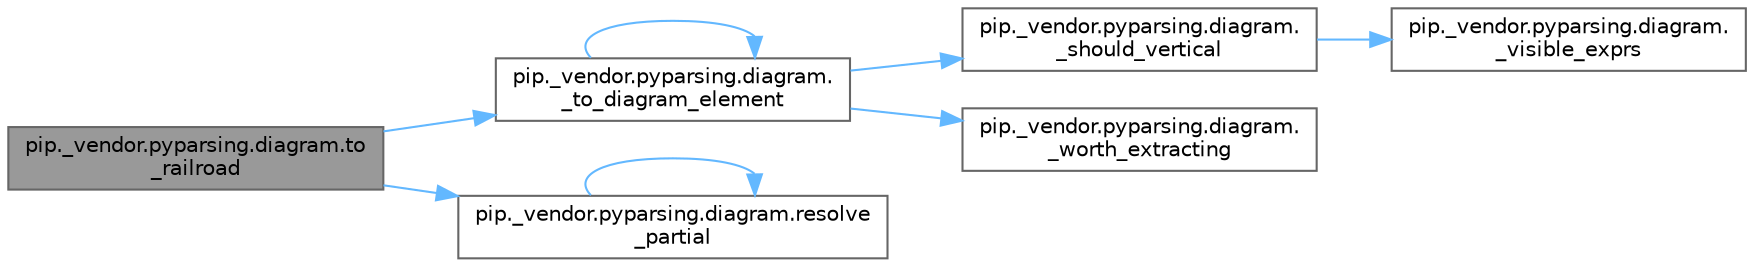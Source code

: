 digraph "pip._vendor.pyparsing.diagram.to_railroad"
{
 // LATEX_PDF_SIZE
  bgcolor="transparent";
  edge [fontname=Helvetica,fontsize=10,labelfontname=Helvetica,labelfontsize=10];
  node [fontname=Helvetica,fontsize=10,shape=box,height=0.2,width=0.4];
  rankdir="LR";
  Node1 [id="Node000001",label="pip._vendor.pyparsing.diagram.to\l_railroad",height=0.2,width=0.4,color="gray40", fillcolor="grey60", style="filled", fontcolor="black",tooltip=" "];
  Node1 -> Node2 [id="edge1_Node000001_Node000002",color="steelblue1",style="solid",tooltip=" "];
  Node2 [id="Node000002",label="pip._vendor.pyparsing.diagram.\l_to_diagram_element",height=0.2,width=0.4,color="grey40", fillcolor="white", style="filled",URL="$namespacepip_1_1__vendor_1_1pyparsing_1_1diagram.html#ab320510c6bd7955be9e96566b9aa6e33",tooltip=" "];
  Node2 -> Node3 [id="edge2_Node000002_Node000003",color="steelblue1",style="solid",tooltip=" "];
  Node3 [id="Node000003",label="pip._vendor.pyparsing.diagram.\l_should_vertical",height=0.2,width=0.4,color="grey40", fillcolor="white", style="filled",URL="$namespacepip_1_1__vendor_1_1pyparsing_1_1diagram.html#af3c72e32d593efe1f64094067f191565",tooltip=" "];
  Node3 -> Node4 [id="edge3_Node000003_Node000004",color="steelblue1",style="solid",tooltip=" "];
  Node4 [id="Node000004",label="pip._vendor.pyparsing.diagram.\l_visible_exprs",height=0.2,width=0.4,color="grey40", fillcolor="white", style="filled",URL="$namespacepip_1_1__vendor_1_1pyparsing_1_1diagram.html#a37929d9a02b74dc337935d3290d20216",tooltip=" "];
  Node2 -> Node2 [id="edge4_Node000002_Node000002",color="steelblue1",style="solid",tooltip=" "];
  Node2 -> Node5 [id="edge5_Node000002_Node000005",color="steelblue1",style="solid",tooltip=" "];
  Node5 [id="Node000005",label="pip._vendor.pyparsing.diagram.\l_worth_extracting",height=0.2,width=0.4,color="grey40", fillcolor="white", style="filled",URL="$namespacepip_1_1__vendor_1_1pyparsing_1_1diagram.html#af272b7a9e6f7a7745ff6acf285f29407",tooltip=" "];
  Node1 -> Node6 [id="edge6_Node000001_Node000006",color="steelblue1",style="solid",tooltip=" "];
  Node6 [id="Node000006",label="pip._vendor.pyparsing.diagram.resolve\l_partial",height=0.2,width=0.4,color="grey40", fillcolor="white", style="filled",URL="$namespacepip_1_1__vendor_1_1pyparsing_1_1diagram.html#ae1f36862514099d1cb5c6a62c720cb40",tooltip=" "];
  Node6 -> Node6 [id="edge7_Node000006_Node000006",color="steelblue1",style="solid",tooltip=" "];
}
